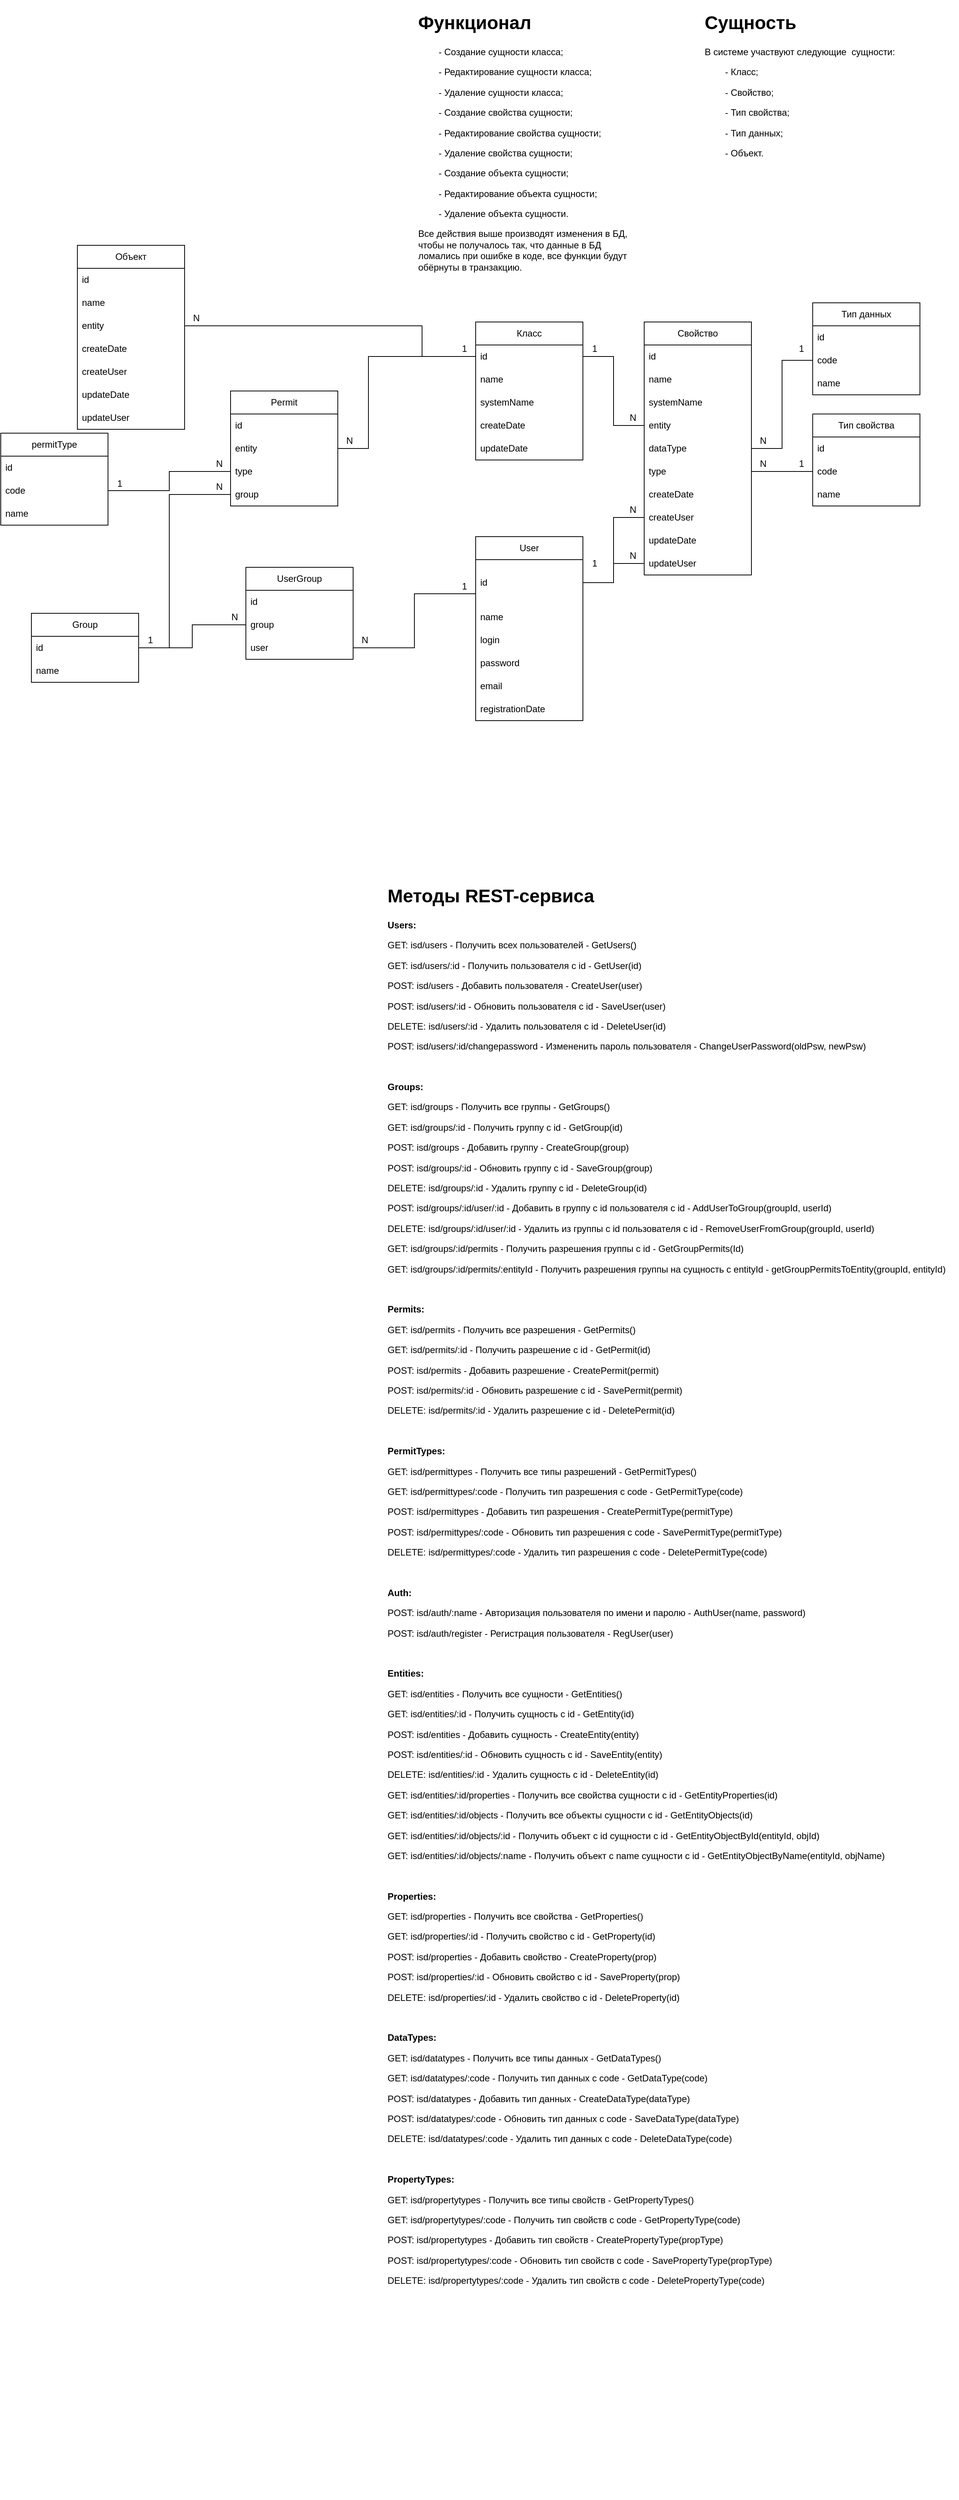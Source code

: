 <mxfile version="21.0.6" type="device" pages="2"><diagram id="In5FubrBJbQRq8HsoJYp" name="Страница 1"><mxGraphModel dx="2261" dy="791" grid="1" gridSize="10" guides="1" tooltips="1" connect="1" arrows="1" fold="1" page="1" pageScale="1" pageWidth="827" pageHeight="1169" math="0" shadow="0"><root><mxCell id="0"/><mxCell id="1" parent="0"/><mxCell id="HSsIJxvUDI4vIB8Ynxxz-1" value="&lt;h1&gt;Функционал&lt;/h1&gt;&lt;p&gt;&lt;span style=&quot;white-space: pre;&quot;&gt;&#9;&lt;/span&gt;- Создание сущности класса;&lt;/p&gt;&lt;p&gt;&lt;span style=&quot;white-space: pre;&quot;&gt;&#9;&lt;/span&gt;- Редактирование сущности класса;&lt;/p&gt;&lt;p&gt;&lt;span style=&quot;white-space: pre;&quot;&gt;&#9;&lt;/span&gt;- Удаление сущности класса;&lt;/p&gt;&lt;p&gt;&lt;span style=&quot;white-space: pre;&quot;&gt;&#9;&lt;/span&gt;- Создание свойства сущности;&lt;/p&gt;&lt;p&gt;&lt;span style=&quot;white-space: pre;&quot;&gt;&#9;&lt;/span&gt;- Редактирование свойства сущности;&lt;/p&gt;&lt;p&gt;&lt;span style=&quot;white-space: pre;&quot;&gt;&#9;&lt;/span&gt;- Удаление свойства сущности;&lt;/p&gt;&lt;p&gt;&lt;span style=&quot;white-space: pre;&quot;&gt;&#9;&lt;/span&gt;- Создание объекта сущности;&lt;/p&gt;&lt;p&gt;&lt;span style=&quot;white-space: pre;&quot;&gt;&#9;&lt;/span&gt;- Редактирование объекта сущности;&lt;/p&gt;&lt;p&gt;&lt;span style=&quot;white-space: pre;&quot;&gt;&#9;&lt;/span&gt;- Удаление объекта сущности.&lt;/p&gt;&lt;p&gt;Все действия выше производят изменения в БД, чтобы не получалось так, что данные в БД ломались при ошибке в коде, все функции будут обёрнуты в транзакцию.&lt;/p&gt;&lt;p&gt;&lt;br&gt;&lt;/p&gt;" style="text;html=1;strokeColor=none;fillColor=none;spacing=5;spacingTop=-20;whiteSpace=wrap;overflow=hidden;rounded=0;" parent="1" vertex="1"><mxGeometry x="40" y="30" width="290" height="370" as="geometry"/></mxCell><mxCell id="HSsIJxvUDI4vIB8Ynxxz-2" value="Класс" style="swimlane;fontStyle=0;childLayout=stackLayout;horizontal=1;startSize=30;horizontalStack=0;resizeParent=1;resizeParentMax=0;resizeLast=0;collapsible=1;marginBottom=0;whiteSpace=wrap;html=1;" parent="1" vertex="1"><mxGeometry x="120" y="440" width="140" height="180" as="geometry"/></mxCell><mxCell id="HSsIJxvUDI4vIB8Ynxxz-3" value="id" style="text;strokeColor=none;fillColor=none;align=left;verticalAlign=middle;spacingLeft=4;spacingRight=4;overflow=hidden;points=[[0,0.5],[1,0.5]];portConstraint=eastwest;rotatable=0;whiteSpace=wrap;html=1;" parent="HSsIJxvUDI4vIB8Ynxxz-2" vertex="1"><mxGeometry y="30" width="140" height="30" as="geometry"/></mxCell><mxCell id="HSsIJxvUDI4vIB8Ynxxz-6" value="name" style="text;strokeColor=none;fillColor=none;align=left;verticalAlign=middle;spacingLeft=4;spacingRight=4;overflow=hidden;points=[[0,0.5],[1,0.5]];portConstraint=eastwest;rotatable=0;whiteSpace=wrap;html=1;" parent="HSsIJxvUDI4vIB8Ynxxz-2" vertex="1"><mxGeometry y="60" width="140" height="30" as="geometry"/></mxCell><mxCell id="HSsIJxvUDI4vIB8Ynxxz-4" value="systemName" style="text;strokeColor=none;fillColor=none;align=left;verticalAlign=middle;spacingLeft=4;spacingRight=4;overflow=hidden;points=[[0,0.5],[1,0.5]];portConstraint=eastwest;rotatable=0;whiteSpace=wrap;html=1;" parent="HSsIJxvUDI4vIB8Ynxxz-2" vertex="1"><mxGeometry y="90" width="140" height="30" as="geometry"/></mxCell><mxCell id="BS8J0tVjNr0Ogrmt8Sj9-10" value="createDate" style="text;strokeColor=none;fillColor=none;align=left;verticalAlign=middle;spacingLeft=4;spacingRight=4;overflow=hidden;points=[[0,0.5],[1,0.5]];portConstraint=eastwest;rotatable=0;whiteSpace=wrap;html=1;" parent="HSsIJxvUDI4vIB8Ynxxz-2" vertex="1"><mxGeometry y="120" width="140" height="30" as="geometry"/></mxCell><mxCell id="BS8J0tVjNr0Ogrmt8Sj9-18" value="updateDate" style="text;strokeColor=none;fillColor=none;align=left;verticalAlign=middle;spacingLeft=4;spacingRight=4;overflow=hidden;points=[[0,0.5],[1,0.5]];portConstraint=eastwest;rotatable=0;whiteSpace=wrap;html=1;" parent="HSsIJxvUDI4vIB8Ynxxz-2" vertex="1"><mxGeometry y="150" width="140" height="30" as="geometry"/></mxCell><mxCell id="HSsIJxvUDI4vIB8Ynxxz-7" value="Свойство" style="swimlane;fontStyle=0;childLayout=stackLayout;horizontal=1;startSize=30;horizontalStack=0;resizeParent=1;resizeParentMax=0;resizeLast=0;collapsible=1;marginBottom=0;whiteSpace=wrap;html=1;" parent="1" vertex="1"><mxGeometry x="340" y="440" width="140" height="330" as="geometry"/></mxCell><mxCell id="HSsIJxvUDI4vIB8Ynxxz-8" value="id" style="text;strokeColor=none;fillColor=none;align=left;verticalAlign=middle;spacingLeft=4;spacingRight=4;overflow=hidden;points=[[0,0.5],[1,0.5]];portConstraint=eastwest;rotatable=0;whiteSpace=wrap;html=1;" parent="HSsIJxvUDI4vIB8Ynxxz-7" vertex="1"><mxGeometry y="30" width="140" height="30" as="geometry"/></mxCell><mxCell id="HSsIJxvUDI4vIB8Ynxxz-9" value="name" style="text;strokeColor=none;fillColor=none;align=left;verticalAlign=middle;spacingLeft=4;spacingRight=4;overflow=hidden;points=[[0,0.5],[1,0.5]];portConstraint=eastwest;rotatable=0;whiteSpace=wrap;html=1;" parent="HSsIJxvUDI4vIB8Ynxxz-7" vertex="1"><mxGeometry y="60" width="140" height="30" as="geometry"/></mxCell><mxCell id="HSsIJxvUDI4vIB8Ynxxz-10" value="systemName" style="text;strokeColor=none;fillColor=none;align=left;verticalAlign=middle;spacingLeft=4;spacingRight=4;overflow=hidden;points=[[0,0.5],[1,0.5]];portConstraint=eastwest;rotatable=0;whiteSpace=wrap;html=1;" parent="HSsIJxvUDI4vIB8Ynxxz-7" vertex="1"><mxGeometry y="90" width="140" height="30" as="geometry"/></mxCell><mxCell id="HSsIJxvUDI4vIB8Ynxxz-12" value="entity" style="text;strokeColor=none;fillColor=none;align=left;verticalAlign=middle;spacingLeft=4;spacingRight=4;overflow=hidden;points=[[0,0.5],[1,0.5]];portConstraint=eastwest;rotatable=0;whiteSpace=wrap;html=1;" parent="HSsIJxvUDI4vIB8Ynxxz-7" vertex="1"><mxGeometry y="120" width="140" height="30" as="geometry"/></mxCell><mxCell id="HSsIJxvUDI4vIB8Ynxxz-25" value="dataType" style="text;strokeColor=none;fillColor=none;align=left;verticalAlign=middle;spacingLeft=4;spacingRight=4;overflow=hidden;points=[[0,0.5],[1,0.5]];portConstraint=eastwest;rotatable=0;whiteSpace=wrap;html=1;" parent="HSsIJxvUDI4vIB8Ynxxz-7" vertex="1"><mxGeometry y="150" width="140" height="30" as="geometry"/></mxCell><mxCell id="HSsIJxvUDI4vIB8Ynxxz-26" value="type" style="text;strokeColor=none;fillColor=none;align=left;verticalAlign=middle;spacingLeft=4;spacingRight=4;overflow=hidden;points=[[0,0.5],[1,0.5]];portConstraint=eastwest;rotatable=0;whiteSpace=wrap;html=1;" parent="HSsIJxvUDI4vIB8Ynxxz-7" vertex="1"><mxGeometry y="180" width="140" height="30" as="geometry"/></mxCell><mxCell id="BS8J0tVjNr0Ogrmt8Sj9-23" value="createDate" style="text;strokeColor=none;fillColor=none;align=left;verticalAlign=middle;spacingLeft=4;spacingRight=4;overflow=hidden;points=[[0,0.5],[1,0.5]];portConstraint=eastwest;rotatable=0;whiteSpace=wrap;html=1;" parent="HSsIJxvUDI4vIB8Ynxxz-7" vertex="1"><mxGeometry y="210" width="140" height="30" as="geometry"/></mxCell><mxCell id="BS8J0tVjNr0Ogrmt8Sj9-24" value="createUser" style="text;strokeColor=none;fillColor=none;align=left;verticalAlign=middle;spacingLeft=4;spacingRight=4;overflow=hidden;points=[[0,0.5],[1,0.5]];portConstraint=eastwest;rotatable=0;whiteSpace=wrap;html=1;" parent="HSsIJxvUDI4vIB8Ynxxz-7" vertex="1"><mxGeometry y="240" width="140" height="30" as="geometry"/></mxCell><mxCell id="BS8J0tVjNr0Ogrmt8Sj9-12" value="updateDate" style="text;strokeColor=none;fillColor=none;align=left;verticalAlign=middle;spacingLeft=4;spacingRight=4;overflow=hidden;points=[[0,0.5],[1,0.5]];portConstraint=eastwest;rotatable=0;whiteSpace=wrap;html=1;" parent="HSsIJxvUDI4vIB8Ynxxz-7" vertex="1"><mxGeometry y="270" width="140" height="30" as="geometry"/></mxCell><mxCell id="BS8J0tVjNr0Ogrmt8Sj9-13" value="updateUser" style="text;strokeColor=none;fillColor=none;align=left;verticalAlign=middle;spacingLeft=4;spacingRight=4;overflow=hidden;points=[[0,0.5],[1,0.5]];portConstraint=eastwest;rotatable=0;whiteSpace=wrap;html=1;" parent="HSsIJxvUDI4vIB8Ynxxz-7" vertex="1"><mxGeometry y="300" width="140" height="30" as="geometry"/></mxCell><mxCell id="HSsIJxvUDI4vIB8Ynxxz-13" value="" style="endArrow=none;html=1;rounded=0;exitX=0;exitY=0.5;exitDx=0;exitDy=0;entryX=1;entryY=0.5;entryDx=0;entryDy=0;edgeStyle=orthogonalEdgeStyle;" parent="1" source="HSsIJxvUDI4vIB8Ynxxz-12" target="HSsIJxvUDI4vIB8Ynxxz-3" edge="1"><mxGeometry width="50" height="50" relative="1" as="geometry"><mxPoint x="430" y="430" as="sourcePoint"/><mxPoint x="480" y="380" as="targetPoint"/><Array as="points"><mxPoint x="300" y="575"/><mxPoint x="300" y="485"/></Array></mxGeometry></mxCell><mxCell id="HSsIJxvUDI4vIB8Ynxxz-14" value="1" style="text;html=1;align=center;verticalAlign=middle;resizable=0;points=[];autosize=1;strokeColor=none;fillColor=none;" parent="1" vertex="1"><mxGeometry x="260" y="460" width="30" height="30" as="geometry"/></mxCell><mxCell id="HSsIJxvUDI4vIB8Ynxxz-15" value="N" style="text;html=1;align=center;verticalAlign=middle;resizable=0;points=[];autosize=1;strokeColor=none;fillColor=none;" parent="1" vertex="1"><mxGeometry x="310" y="550" width="30" height="30" as="geometry"/></mxCell><mxCell id="HSsIJxvUDI4vIB8Ynxxz-16" value="Объект" style="swimlane;fontStyle=0;childLayout=stackLayout;horizontal=1;startSize=30;horizontalStack=0;resizeParent=1;resizeParentMax=0;resizeLast=0;collapsible=1;marginBottom=0;whiteSpace=wrap;html=1;" parent="1" vertex="1"><mxGeometry x="-400" y="340" width="140" height="240" as="geometry"/></mxCell><mxCell id="HSsIJxvUDI4vIB8Ynxxz-17" value="id" style="text;strokeColor=none;fillColor=none;align=left;verticalAlign=middle;spacingLeft=4;spacingRight=4;overflow=hidden;points=[[0,0.5],[1,0.5]];portConstraint=eastwest;rotatable=0;whiteSpace=wrap;html=1;" parent="HSsIJxvUDI4vIB8Ynxxz-16" vertex="1"><mxGeometry y="30" width="140" height="30" as="geometry"/></mxCell><mxCell id="HSsIJxvUDI4vIB8Ynxxz-18" value="name" style="text;strokeColor=none;fillColor=none;align=left;verticalAlign=middle;spacingLeft=4;spacingRight=4;overflow=hidden;points=[[0,0.5],[1,0.5]];portConstraint=eastwest;rotatable=0;whiteSpace=wrap;html=1;" parent="HSsIJxvUDI4vIB8Ynxxz-16" vertex="1"><mxGeometry y="60" width="140" height="30" as="geometry"/></mxCell><mxCell id="HSsIJxvUDI4vIB8Ynxxz-20" value="entity" style="text;strokeColor=none;fillColor=none;align=left;verticalAlign=middle;spacingLeft=4;spacingRight=4;overflow=hidden;points=[[0,0.5],[1,0.5]];portConstraint=eastwest;rotatable=0;whiteSpace=wrap;html=1;" parent="HSsIJxvUDI4vIB8Ynxxz-16" vertex="1"><mxGeometry y="90" width="140" height="30" as="geometry"/></mxCell><mxCell id="BS8J0tVjNr0Ogrmt8Sj9-9" value="createDate" style="text;strokeColor=none;fillColor=none;align=left;verticalAlign=middle;spacingLeft=4;spacingRight=4;overflow=hidden;points=[[0,0.5],[1,0.5]];portConstraint=eastwest;rotatable=0;whiteSpace=wrap;html=1;" parent="HSsIJxvUDI4vIB8Ynxxz-16" vertex="1"><mxGeometry y="120" width="140" height="30" as="geometry"/></mxCell><mxCell id="BS8J0tVjNr0Ogrmt8Sj9-8" value="createUser" style="text;strokeColor=none;fillColor=none;align=left;verticalAlign=middle;spacingLeft=4;spacingRight=4;overflow=hidden;points=[[0,0.5],[1,0.5]];portConstraint=eastwest;rotatable=0;whiteSpace=wrap;html=1;" parent="HSsIJxvUDI4vIB8Ynxxz-16" vertex="1"><mxGeometry y="150" width="140" height="30" as="geometry"/></mxCell><mxCell id="4dW9ARcghboTSOQ_ZuFz-1" value="updateDate" style="text;strokeColor=none;fillColor=none;align=left;verticalAlign=middle;spacingLeft=4;spacingRight=4;overflow=hidden;points=[[0,0.5],[1,0.5]];portConstraint=eastwest;rotatable=0;whiteSpace=wrap;html=1;" parent="HSsIJxvUDI4vIB8Ynxxz-16" vertex="1"><mxGeometry y="180" width="140" height="30" as="geometry"/></mxCell><mxCell id="4dW9ARcghboTSOQ_ZuFz-2" value="updateUser" style="text;strokeColor=none;fillColor=none;align=left;verticalAlign=middle;spacingLeft=4;spacingRight=4;overflow=hidden;points=[[0,0.5],[1,0.5]];portConstraint=eastwest;rotatable=0;whiteSpace=wrap;html=1;" parent="HSsIJxvUDI4vIB8Ynxxz-16" vertex="1"><mxGeometry y="210" width="140" height="30" as="geometry"/></mxCell><mxCell id="HSsIJxvUDI4vIB8Ynxxz-21" style="edgeStyle=orthogonalEdgeStyle;rounded=0;orthogonalLoop=1;jettySize=auto;html=1;exitX=0;exitY=0.5;exitDx=0;exitDy=0;entryX=1;entryY=0.5;entryDx=0;entryDy=0;endArrow=none;endFill=0;" parent="1" source="HSsIJxvUDI4vIB8Ynxxz-3" target="HSsIJxvUDI4vIB8Ynxxz-20" edge="1"><mxGeometry relative="1" as="geometry"><Array as="points"><mxPoint x="50" y="485"/><mxPoint x="50" y="445"/></Array></mxGeometry></mxCell><mxCell id="HSsIJxvUDI4vIB8Ynxxz-22" value="1" style="text;html=1;align=center;verticalAlign=middle;resizable=0;points=[];autosize=1;strokeColor=none;fillColor=none;" parent="1" vertex="1"><mxGeometry x="90" y="460" width="30" height="30" as="geometry"/></mxCell><mxCell id="HSsIJxvUDI4vIB8Ynxxz-23" value="N" style="text;html=1;align=center;verticalAlign=middle;resizable=0;points=[];autosize=1;strokeColor=none;fillColor=none;" parent="1" vertex="1"><mxGeometry x="-260" y="420" width="30" height="30" as="geometry"/></mxCell><mxCell id="HSsIJxvUDI4vIB8Ynxxz-24" value="&lt;h1&gt;Сущность&lt;/h1&gt;&lt;p&gt;В системе участвуют следующие&amp;nbsp; сущности:&lt;/p&gt;&lt;p&gt;&lt;span style=&quot;white-space: pre;&quot;&gt;&#9;&lt;/span&gt;- Класс;&lt;br&gt;&lt;/p&gt;&lt;p&gt;&lt;span style=&quot;white-space: pre;&quot;&gt;&#9;&lt;/span&gt;- Свойство;&lt;br&gt;&lt;/p&gt;&lt;p&gt;&lt;span style=&quot;white-space: pre;&quot;&gt;&#9;&lt;/span&gt;- Тип свойства;&lt;br&gt;&lt;/p&gt;&lt;p&gt;&lt;span style=&quot;white-space: pre;&quot;&gt;&#9;&lt;/span&gt;- Тип данных;&lt;br&gt;&lt;/p&gt;&lt;p&gt;&lt;span style=&quot;white-space: pre;&quot;&gt;&#9;&lt;/span&gt;- Объект.&lt;br&gt;&lt;/p&gt;" style="text;html=1;strokeColor=none;fillColor=none;spacing=5;spacingTop=-20;whiteSpace=wrap;overflow=hidden;rounded=0;" parent="1" vertex="1"><mxGeometry x="414" y="30" width="266" height="210" as="geometry"/></mxCell><mxCell id="omW4WhJI_fW7-kwd-jS1-1" value="Тип свойства" style="swimlane;fontStyle=0;childLayout=stackLayout;horizontal=1;startSize=30;horizontalStack=0;resizeParent=1;resizeParentMax=0;resizeLast=0;collapsible=1;marginBottom=0;whiteSpace=wrap;html=1;" parent="1" vertex="1"><mxGeometry x="560" y="560" width="140" height="120" as="geometry"/></mxCell><mxCell id="4dW9ARcghboTSOQ_ZuFz-4" value="id" style="text;strokeColor=none;fillColor=none;align=left;verticalAlign=middle;spacingLeft=4;spacingRight=4;overflow=hidden;points=[[0,0.5],[1,0.5]];portConstraint=eastwest;rotatable=0;whiteSpace=wrap;html=1;" parent="omW4WhJI_fW7-kwd-jS1-1" vertex="1"><mxGeometry y="30" width="140" height="30" as="geometry"/></mxCell><mxCell id="omW4WhJI_fW7-kwd-jS1-2" value="code" style="text;strokeColor=none;fillColor=none;align=left;verticalAlign=middle;spacingLeft=4;spacingRight=4;overflow=hidden;points=[[0,0.5],[1,0.5]];portConstraint=eastwest;rotatable=0;whiteSpace=wrap;html=1;" parent="omW4WhJI_fW7-kwd-jS1-1" vertex="1"><mxGeometry y="60" width="140" height="30" as="geometry"/></mxCell><mxCell id="omW4WhJI_fW7-kwd-jS1-4" value="name" style="text;strokeColor=none;fillColor=none;align=left;verticalAlign=middle;spacingLeft=4;spacingRight=4;overflow=hidden;points=[[0,0.5],[1,0.5]];portConstraint=eastwest;rotatable=0;whiteSpace=wrap;html=1;" parent="omW4WhJI_fW7-kwd-jS1-1" vertex="1"><mxGeometry y="90" width="140" height="30" as="geometry"/></mxCell><mxCell id="omW4WhJI_fW7-kwd-jS1-5" value="Тип данных" style="swimlane;fontStyle=0;childLayout=stackLayout;horizontal=1;startSize=30;horizontalStack=0;resizeParent=1;resizeParentMax=0;resizeLast=0;collapsible=1;marginBottom=0;whiteSpace=wrap;html=1;" parent="1" vertex="1"><mxGeometry x="560" y="415" width="140" height="120" as="geometry"/></mxCell><mxCell id="4dW9ARcghboTSOQ_ZuFz-3" value="id" style="text;strokeColor=none;fillColor=none;align=left;verticalAlign=middle;spacingLeft=4;spacingRight=4;overflow=hidden;points=[[0,0.5],[1,0.5]];portConstraint=eastwest;rotatable=0;whiteSpace=wrap;html=1;" parent="omW4WhJI_fW7-kwd-jS1-5" vertex="1"><mxGeometry y="30" width="140" height="30" as="geometry"/></mxCell><mxCell id="omW4WhJI_fW7-kwd-jS1-7" value="code" style="text;strokeColor=none;fillColor=none;align=left;verticalAlign=middle;spacingLeft=4;spacingRight=4;overflow=hidden;points=[[0,0.5],[1,0.5]];portConstraint=eastwest;rotatable=0;whiteSpace=wrap;html=1;" parent="omW4WhJI_fW7-kwd-jS1-5" vertex="1"><mxGeometry y="60" width="140" height="30" as="geometry"/></mxCell><mxCell id="omW4WhJI_fW7-kwd-jS1-8" value="name" style="text;strokeColor=none;fillColor=none;align=left;verticalAlign=middle;spacingLeft=4;spacingRight=4;overflow=hidden;points=[[0,0.5],[1,0.5]];portConstraint=eastwest;rotatable=0;whiteSpace=wrap;html=1;" parent="omW4WhJI_fW7-kwd-jS1-5" vertex="1"><mxGeometry y="90" width="140" height="30" as="geometry"/></mxCell><mxCell id="omW4WhJI_fW7-kwd-jS1-9" style="edgeStyle=orthogonalEdgeStyle;rounded=0;orthogonalLoop=1;jettySize=auto;html=1;exitX=0;exitY=0.5;exitDx=0;exitDy=0;entryX=1;entryY=0.5;entryDx=0;entryDy=0;endArrow=none;endFill=0;" parent="1" source="omW4WhJI_fW7-kwd-jS1-2" target="HSsIJxvUDI4vIB8Ynxxz-26" edge="1"><mxGeometry relative="1" as="geometry"/></mxCell><mxCell id="omW4WhJI_fW7-kwd-jS1-10" style="edgeStyle=orthogonalEdgeStyle;rounded=0;orthogonalLoop=1;jettySize=auto;html=1;entryX=1;entryY=0.5;entryDx=0;entryDy=0;endArrow=none;endFill=0;exitX=0;exitY=0.5;exitDx=0;exitDy=0;" parent="1" source="omW4WhJI_fW7-kwd-jS1-7" target="HSsIJxvUDI4vIB8Ynxxz-25" edge="1"><mxGeometry relative="1" as="geometry"><mxPoint x="520" y="530" as="sourcePoint"/></mxGeometry></mxCell><mxCell id="omW4WhJI_fW7-kwd-jS1-11" value="1" style="text;html=1;align=center;verticalAlign=middle;resizable=0;points=[];autosize=1;strokeColor=none;fillColor=none;" parent="1" vertex="1"><mxGeometry x="530" y="460" width="30" height="30" as="geometry"/></mxCell><mxCell id="omW4WhJI_fW7-kwd-jS1-12" value="N" style="text;html=1;align=center;verticalAlign=middle;resizable=0;points=[];autosize=1;strokeColor=none;fillColor=none;" parent="1" vertex="1"><mxGeometry x="480" y="580" width="30" height="30" as="geometry"/></mxCell><mxCell id="omW4WhJI_fW7-kwd-jS1-13" value="N" style="text;html=1;align=center;verticalAlign=middle;resizable=0;points=[];autosize=1;strokeColor=none;fillColor=none;" parent="1" vertex="1"><mxGeometry x="480" y="610" width="30" height="30" as="geometry"/></mxCell><mxCell id="omW4WhJI_fW7-kwd-jS1-14" value="1" style="text;html=1;align=center;verticalAlign=middle;resizable=0;points=[];autosize=1;strokeColor=none;fillColor=none;" parent="1" vertex="1"><mxGeometry x="530" y="610" width="30" height="30" as="geometry"/></mxCell><mxCell id="BS8J0tVjNr0Ogrmt8Sj9-1" value="User" style="swimlane;fontStyle=0;childLayout=stackLayout;horizontal=1;startSize=30;horizontalStack=0;resizeParent=1;resizeParentMax=0;resizeLast=0;collapsible=1;marginBottom=0;whiteSpace=wrap;html=1;" parent="1" vertex="1"><mxGeometry x="120" y="720" width="140" height="240" as="geometry"/></mxCell><mxCell id="BS8J0tVjNr0Ogrmt8Sj9-6" value="id" style="text;strokeColor=none;fillColor=none;align=left;verticalAlign=middle;spacingLeft=4;spacingRight=4;overflow=hidden;points=[[0,0.5],[1,0.5]];portConstraint=eastwest;rotatable=0;whiteSpace=wrap;html=1;" parent="BS8J0tVjNr0Ogrmt8Sj9-1" vertex="1"><mxGeometry y="30" width="140" height="60" as="geometry"/></mxCell><mxCell id="BS8J0tVjNr0Ogrmt8Sj9-2" value="name" style="text;strokeColor=none;fillColor=none;align=left;verticalAlign=middle;spacingLeft=4;spacingRight=4;overflow=hidden;points=[[0,0.5],[1,0.5]];portConstraint=eastwest;rotatable=0;whiteSpace=wrap;html=1;" parent="BS8J0tVjNr0Ogrmt8Sj9-1" vertex="1"><mxGeometry y="90" width="140" height="30" as="geometry"/></mxCell><mxCell id="BS8J0tVjNr0Ogrmt8Sj9-3" value="login" style="text;strokeColor=none;fillColor=none;align=left;verticalAlign=middle;spacingLeft=4;spacingRight=4;overflow=hidden;points=[[0,0.5],[1,0.5]];portConstraint=eastwest;rotatable=0;whiteSpace=wrap;html=1;" parent="BS8J0tVjNr0Ogrmt8Sj9-1" vertex="1"><mxGeometry y="120" width="140" height="30" as="geometry"/></mxCell><mxCell id="BS8J0tVjNr0Ogrmt8Sj9-4" value="password" style="text;strokeColor=none;fillColor=none;align=left;verticalAlign=middle;spacingLeft=4;spacingRight=4;overflow=hidden;points=[[0,0.5],[1,0.5]];portConstraint=eastwest;rotatable=0;whiteSpace=wrap;html=1;" parent="BS8J0tVjNr0Ogrmt8Sj9-1" vertex="1"><mxGeometry y="150" width="140" height="30" as="geometry"/></mxCell><mxCell id="BS8J0tVjNr0Ogrmt8Sj9-7" value="email" style="text;strokeColor=none;fillColor=none;align=left;verticalAlign=middle;spacingLeft=4;spacingRight=4;overflow=hidden;points=[[0,0.5],[1,0.5]];portConstraint=eastwest;rotatable=0;whiteSpace=wrap;html=1;" parent="BS8J0tVjNr0Ogrmt8Sj9-1" vertex="1"><mxGeometry y="180" width="140" height="30" as="geometry"/></mxCell><mxCell id="BS8J0tVjNr0Ogrmt8Sj9-5" value="registrationDate" style="text;strokeColor=none;fillColor=none;align=left;verticalAlign=middle;spacingLeft=4;spacingRight=4;overflow=hidden;points=[[0,0.5],[1,0.5]];portConstraint=eastwest;rotatable=0;whiteSpace=wrap;html=1;" parent="BS8J0tVjNr0Ogrmt8Sj9-1" vertex="1"><mxGeometry y="210" width="140" height="30" as="geometry"/></mxCell><mxCell id="BS8J0tVjNr0Ogrmt8Sj9-22" style="edgeStyle=orthogonalEdgeStyle;rounded=0;orthogonalLoop=1;jettySize=auto;html=1;exitX=1;exitY=0.5;exitDx=0;exitDy=0;entryX=0;entryY=0.5;entryDx=0;entryDy=0;endArrow=none;endFill=0;" parent="1" source="BS8J0tVjNr0Ogrmt8Sj9-6" target="BS8J0tVjNr0Ogrmt8Sj9-13" edge="1"><mxGeometry relative="1" as="geometry"/></mxCell><mxCell id="BS8J0tVjNr0Ogrmt8Sj9-25" style="edgeStyle=orthogonalEdgeStyle;rounded=0;orthogonalLoop=1;jettySize=auto;html=1;exitX=1;exitY=0.5;exitDx=0;exitDy=0;entryX=0;entryY=0.5;entryDx=0;entryDy=0;endArrow=none;endFill=0;" parent="1" source="BS8J0tVjNr0Ogrmt8Sj9-6" target="BS8J0tVjNr0Ogrmt8Sj9-24" edge="1"><mxGeometry relative="1" as="geometry"/></mxCell><mxCell id="BS8J0tVjNr0Ogrmt8Sj9-29" value="1" style="text;html=1;align=center;verticalAlign=middle;resizable=0;points=[];autosize=1;strokeColor=none;fillColor=none;" parent="1" vertex="1"><mxGeometry x="260" y="740" width="30" height="30" as="geometry"/></mxCell><mxCell id="BS8J0tVjNr0Ogrmt8Sj9-30" value="N" style="text;html=1;align=center;verticalAlign=middle;resizable=0;points=[];autosize=1;strokeColor=none;fillColor=none;" parent="1" vertex="1"><mxGeometry x="310" y="670" width="30" height="30" as="geometry"/></mxCell><mxCell id="BS8J0tVjNr0Ogrmt8Sj9-31" value="N" style="text;html=1;align=center;verticalAlign=middle;resizable=0;points=[];autosize=1;strokeColor=none;fillColor=none;" parent="1" vertex="1"><mxGeometry x="310" y="730" width="30" height="30" as="geometry"/></mxCell><mxCell id="3U8AtUoPKUdLWx6y4MlD-2" value="&lt;h1&gt;Методы REST-сервиса&lt;/h1&gt;&lt;p&gt;&lt;b&gt;Users:&lt;/b&gt;&lt;/p&gt;&lt;p&gt;GET: isd/users - Получить всех пользователей - GetUsers()&lt;/p&gt;&lt;p&gt;GET: isd/users/:id - Получить пользователя с id - GetUser(id)&lt;/p&gt;&lt;p&gt;POST: isd/users - Добавить пользователя - CreateUser(user)&lt;/p&gt;&lt;p&gt;POST: isd/users/:id - Обновить пользователя с id - SaveUser(user)&lt;/p&gt;&lt;p&gt;DELETE: isd/users/:id - Удалить пользователя с id - DeleteUser(id)&lt;/p&gt;&lt;p&gt;POST: isd/users/:id/changepassword - Измененить пароль пользователя - ChangeUserPassword(oldPsw, newPsw)&lt;br&gt;&lt;/p&gt;&lt;p&gt;&lt;br&gt;&lt;/p&gt;&lt;p style=&quot;border-color: var(--border-color);&quot;&gt;&lt;b style=&quot;border-color: var(--border-color);&quot;&gt;Groups:&lt;/b&gt;&lt;/p&gt;&lt;p style=&quot;border-color: var(--border-color);&quot;&gt;GET: isd/groups - Получить все группы - GetGroups()&lt;/p&gt;&lt;p style=&quot;border-color: var(--border-color);&quot;&gt;GET: isd/groups/:id - Получить группу с id - GetGroup(id)&lt;/p&gt;&lt;p style=&quot;border-color: var(--border-color);&quot;&gt;POST: isd/groups - Добавить группу - CreateGroup(group)&lt;/p&gt;&lt;p style=&quot;border-color: var(--border-color);&quot;&gt;POST: isd/groups/:id - Обновить группу с id - SaveGroup(group)&lt;/p&gt;&lt;p style=&quot;border-color: var(--border-color);&quot;&gt;DELETE: isd/groups/:id - Удалить группу с id - DeleteGroup(id)&lt;/p&gt;&lt;p style=&quot;border-color: var(--border-color);&quot;&gt;POST: isd/groups/:id/user/:id - Добавить в группу c id пользователя с id - AddUserToGroup(groupId, userId)&lt;/p&gt;&lt;p style=&quot;border-color: var(--border-color);&quot;&gt;DELETE: isd/groups/:id/user/:id - Удалить из группы с id пользователя с id - RemoveUserFromGroup(groupId, userId)&lt;/p&gt;&lt;p style=&quot;border-color: var(--border-color);&quot;&gt;GET: isd/groups/:id/permits - Получить разрешения группы с id - GetGroupPermits(Id)&lt;/p&gt;&lt;p style=&quot;border-color: var(--border-color);&quot;&gt;GET: isd/groups/:id/permits/:entityId - Получить разрешения группы на сущность с entityId - getGroupPermitsToEntity(groupId, entityId)&lt;/p&gt;&lt;p style=&quot;border-color: var(--border-color);&quot;&gt;&lt;br&gt;&lt;/p&gt;&lt;p style=&quot;border-color: var(--border-color);&quot;&gt;&lt;b&gt;Permits:&lt;/b&gt;&lt;/p&gt;&lt;p style=&quot;border-color: var(--border-color);&quot;&gt;GET: isd/permits - Получить все разрешения - GetPermits()&lt;/p&gt;&lt;p style=&quot;border-color: var(--border-color);&quot;&gt;GET: isd/permits/:id - Получить разрешение с id - GetPermit(id)&lt;/p&gt;&lt;p style=&quot;border-color: var(--border-color);&quot;&gt;POST: isd/permits - Добавить разрешение - CreatePermit(permit)&lt;/p&gt;&lt;p style=&quot;border-color: var(--border-color);&quot;&gt;POST: isd/permits/:id - Обновить разрешение с id - SavePermit(permit)&lt;/p&gt;&lt;p style=&quot;border-color: var(--border-color);&quot;&gt;DELETE: isd/permits/:id - Удалить разрешение с id - DeletePermit(id)&lt;/p&gt;&lt;p&gt;&lt;br&gt;&lt;/p&gt;&lt;p style=&quot;border-color: var(--border-color);&quot;&gt;&lt;b style=&quot;border-color: var(--border-color);&quot;&gt;PermitTypes:&lt;/b&gt;&lt;/p&gt;&lt;p style=&quot;border-color: var(--border-color);&quot;&gt;GET: isd/permittypes - Получить все типы разрешений - GetPermitTypes()&lt;/p&gt;&lt;p style=&quot;border-color: var(--border-color);&quot;&gt;GET: isd/permittypes/:code - Получить тип разрешения с code - GetPermitType(code)&lt;/p&gt;&lt;p style=&quot;border-color: var(--border-color);&quot;&gt;POST: isd/permittypes&amp;nbsp;- Добавить тип разрешения - CreatePermitType(permitType)&lt;/p&gt;&lt;p style=&quot;border-color: var(--border-color);&quot;&gt;POST: isd/permittypes/:code - Обновить тип разрешения с code - SavePermitType(permitType)&lt;/p&gt;&lt;p style=&quot;border-color: var(--border-color);&quot;&gt;DELETE: isd/permittypes/:code - Удалить тип разрешения с code - DeletePermitType(code)&lt;br&gt;&lt;/p&gt;&lt;p&gt;&lt;br&gt;&lt;/p&gt;&lt;p&gt;&lt;b&gt;Auth:&lt;/b&gt;&lt;/p&gt;&lt;p&gt;POST: isd/auth/:name - Авторизация пользователя по имени и паролю - AuthUser(name, password)&lt;/p&gt;&lt;p&gt;POST: isd/auth/register - Регистрация пользователя - RegUser(user)&lt;/p&gt;&lt;p&gt;&lt;br&gt;&lt;/p&gt;&lt;p&gt;&lt;b&gt;Entities:&lt;/b&gt;&lt;/p&gt;&lt;p&gt;GET: isd/entities - Получить все сущности - GetEntities()&lt;/p&gt;&lt;p&gt;GET: isd/entities/:id - Получить сущность с id - GetEntity(id)&lt;/p&gt;&lt;p&gt;POST: isd/entities&amp;nbsp;- Добавить сущность - CreateEntity(entity)&lt;/p&gt;&lt;p&gt;POST: isd/entities/:id - Обновить сущность с id - SaveEntity(entity)&lt;/p&gt;&lt;p&gt;DELETE: isd/entities/:id - Удалить сущность с id - DeleteEntity(id)&lt;/p&gt;&lt;p&gt;GET: isd/entities/:id/properties - Получить все свойства сущности с id - GetEntityProperties(id)&lt;/p&gt;&lt;p&gt;GET: isd/entities/:id/objects - Получить все объекты сущности с id - GetEntityObjects(id)&lt;/p&gt;&lt;p&gt;GET: isd/entities/:id/objects/:id - Получить объект с id сущности c id - GetEntityObjectById(entityId, objId)&lt;br&gt;&lt;/p&gt;&lt;p&gt;GET: isd/entities/:id/objects/:name - Получить объект с name сущности c id - GetEntityObjectByName(entityId, objName)&lt;/p&gt;&lt;p&gt;&lt;br&gt;&lt;/p&gt;&lt;p&gt;&lt;b&gt;Properties:&lt;/b&gt;&lt;/p&gt;&lt;p&gt;GET: isd/properties - Получить все свойства - GetProperties()&lt;/p&gt;&lt;p&gt;GET: isd/properties/:id - Получить свойство с id - GetProperty(id)&lt;/p&gt;&lt;p&gt;POST: isd/properties&amp;nbsp;- Добавить свойство - CreateProperty(prop)&lt;/p&gt;&lt;p&gt;POST: isd/properties/:id - Обновить свойство с id - SaveProperty(prop)&lt;/p&gt;&lt;p&gt;DELETE: isd/properties/:id - Удалить свойство с id - DeleteProperty(id)&lt;/p&gt;&lt;p&gt;&lt;br&gt;&lt;/p&gt;&lt;p&gt;&lt;b&gt;DataTypes:&lt;/b&gt;&lt;/p&gt;&lt;p style=&quot;border-color: var(--border-color);&quot;&gt;GET: isd/datatypes - Получить все типы данных - GetDataTypes()&lt;/p&gt;&lt;p style=&quot;border-color: var(--border-color);&quot;&gt;GET: isd/datatypes/:code - Получить тип данных с code - GetDataType(code)&lt;/p&gt;&lt;p style=&quot;border-color: var(--border-color);&quot;&gt;POST: isd/datatypes - Добавить тип данных - CreateDataType(dataType)&lt;/p&gt;&lt;p style=&quot;border-color: var(--border-color);&quot;&gt;POST: isd/datatypes/:code - Обновить тип данных с code - SaveDataType(dataType)&lt;/p&gt;&lt;p style=&quot;border-color: var(--border-color);&quot;&gt;DELETE: isd/datatypes/:code - Удалить тип данных с code - DeleteDataType(code)&lt;/p&gt;&lt;p style=&quot;border-color: var(--border-color);&quot;&gt;&lt;br&gt;&lt;/p&gt;&lt;p style=&quot;border-color: var(--border-color);&quot;&gt;&lt;b style=&quot;border-color: var(--border-color);&quot;&gt;PropertyTypes:&lt;/b&gt;&lt;/p&gt;&lt;p style=&quot;border-color: var(--border-color);&quot;&gt;GET: isd/propertytypes - Получить все типы свойств - GetPropertyTypes()&lt;/p&gt;&lt;p style=&quot;border-color: var(--border-color);&quot;&gt;GET: isd/propertytypes/:code - Получить тип свойств с code - GetPropertyType(code)&lt;/p&gt;&lt;p style=&quot;border-color: var(--border-color);&quot;&gt;POST: isd/propertytypes&amp;nbsp;- Добавить тип свойств - CreatePropertyType(propType)&lt;/p&gt;&lt;p style=&quot;border-color: var(--border-color);&quot;&gt;POST: isd/propertytypes/:code - Обновить тип свойств с code - SavePropertyType(propType)&lt;/p&gt;&lt;p style=&quot;border-color: var(--border-color);&quot;&gt;DELETE: isd/propertytypes/:code - Удалить тип свойств с code - DeletePropertyType(code)&lt;/p&gt;" style="text;html=1;strokeColor=none;fillColor=none;spacing=5;spacingTop=-20;whiteSpace=wrap;overflow=hidden;rounded=0;" parent="1" vertex="1"><mxGeometry y="1169" width="750" height="2111" as="geometry"/></mxCell><mxCell id="NFhPpCmVf05gRNsMo105-1" value="Group" style="swimlane;fontStyle=0;childLayout=stackLayout;horizontal=1;startSize=30;horizontalStack=0;resizeParent=1;resizeParentMax=0;resizeLast=0;collapsible=1;marginBottom=0;whiteSpace=wrap;html=1;" parent="1" vertex="1"><mxGeometry x="-460" y="820" width="140" height="90" as="geometry"/></mxCell><mxCell id="NFhPpCmVf05gRNsMo105-2" value="id" style="text;strokeColor=none;fillColor=none;align=left;verticalAlign=middle;spacingLeft=4;spacingRight=4;overflow=hidden;points=[[0,0.5],[1,0.5]];portConstraint=eastwest;rotatable=0;whiteSpace=wrap;html=1;" parent="NFhPpCmVf05gRNsMo105-1" vertex="1"><mxGeometry y="30" width="140" height="30" as="geometry"/></mxCell><mxCell id="NFhPpCmVf05gRNsMo105-3" value="name" style="text;strokeColor=none;fillColor=none;align=left;verticalAlign=middle;spacingLeft=4;spacingRight=4;overflow=hidden;points=[[0,0.5],[1,0.5]];portConstraint=eastwest;rotatable=0;whiteSpace=wrap;html=1;" parent="NFhPpCmVf05gRNsMo105-1" vertex="1"><mxGeometry y="60" width="140" height="30" as="geometry"/></mxCell><mxCell id="NFhPpCmVf05gRNsMo105-5" value="UserGroup" style="swimlane;fontStyle=0;childLayout=stackLayout;horizontal=1;startSize=30;horizontalStack=0;resizeParent=1;resizeParentMax=0;resizeLast=0;collapsible=1;marginBottom=0;whiteSpace=wrap;html=1;" parent="1" vertex="1"><mxGeometry x="-180" y="760" width="140" height="120" as="geometry"/></mxCell><mxCell id="NFhPpCmVf05gRNsMo105-6" value="id" style="text;strokeColor=none;fillColor=none;align=left;verticalAlign=middle;spacingLeft=4;spacingRight=4;overflow=hidden;points=[[0,0.5],[1,0.5]];portConstraint=eastwest;rotatable=0;whiteSpace=wrap;html=1;" parent="NFhPpCmVf05gRNsMo105-5" vertex="1"><mxGeometry y="30" width="140" height="30" as="geometry"/></mxCell><mxCell id="NFhPpCmVf05gRNsMo105-8" value="group" style="text;strokeColor=none;fillColor=none;align=left;verticalAlign=middle;spacingLeft=4;spacingRight=4;overflow=hidden;points=[[0,0.5],[1,0.5]];portConstraint=eastwest;rotatable=0;whiteSpace=wrap;html=1;" parent="NFhPpCmVf05gRNsMo105-5" vertex="1"><mxGeometry y="60" width="140" height="30" as="geometry"/></mxCell><mxCell id="NFhPpCmVf05gRNsMo105-9" value="user" style="text;strokeColor=none;fillColor=none;align=left;verticalAlign=middle;spacingLeft=4;spacingRight=4;overflow=hidden;points=[[0,0.5],[1,0.5]];portConstraint=eastwest;rotatable=0;whiteSpace=wrap;html=1;" parent="NFhPpCmVf05gRNsMo105-5" vertex="1"><mxGeometry y="90" width="140" height="30" as="geometry"/></mxCell><mxCell id="NFhPpCmVf05gRNsMo105-10" style="edgeStyle=orthogonalEdgeStyle;rounded=0;orthogonalLoop=1;jettySize=auto;html=1;exitX=1;exitY=0.5;exitDx=0;exitDy=0;entryX=0;entryY=0.741;entryDx=0;entryDy=0;entryPerimeter=0;endArrow=none;endFill=0;" parent="1" source="NFhPpCmVf05gRNsMo105-9" target="BS8J0tVjNr0Ogrmt8Sj9-6" edge="1"><mxGeometry relative="1" as="geometry"/></mxCell><mxCell id="NFhPpCmVf05gRNsMo105-11" style="edgeStyle=orthogonalEdgeStyle;rounded=0;orthogonalLoop=1;jettySize=auto;html=1;exitX=0;exitY=0.5;exitDx=0;exitDy=0;entryX=1;entryY=0.5;entryDx=0;entryDy=0;endArrow=none;endFill=0;" parent="1" source="NFhPpCmVf05gRNsMo105-8" target="NFhPpCmVf05gRNsMo105-2" edge="1"><mxGeometry relative="1" as="geometry"/></mxCell><mxCell id="NFhPpCmVf05gRNsMo105-12" value="1" style="text;html=1;align=center;verticalAlign=middle;resizable=0;points=[];autosize=1;strokeColor=none;fillColor=none;" parent="1" vertex="1"><mxGeometry x="-320" y="840" width="30" height="30" as="geometry"/></mxCell><mxCell id="NFhPpCmVf05gRNsMo105-13" value="N" style="text;html=1;align=center;verticalAlign=middle;resizable=0;points=[];autosize=1;strokeColor=none;fillColor=none;" parent="1" vertex="1"><mxGeometry x="-210" y="810" width="30" height="30" as="geometry"/></mxCell><mxCell id="NFhPpCmVf05gRNsMo105-14" value="1" style="text;html=1;align=center;verticalAlign=middle;resizable=0;points=[];autosize=1;strokeColor=none;fillColor=none;" parent="1" vertex="1"><mxGeometry x="90" y="770" width="30" height="30" as="geometry"/></mxCell><mxCell id="NFhPpCmVf05gRNsMo105-15" value="N" style="text;html=1;align=center;verticalAlign=middle;resizable=0;points=[];autosize=1;strokeColor=none;fillColor=none;" parent="1" vertex="1"><mxGeometry x="-40" y="840" width="30" height="30" as="geometry"/></mxCell><mxCell id="NFhPpCmVf05gRNsMo105-16" value="Permit" style="swimlane;fontStyle=0;childLayout=stackLayout;horizontal=1;startSize=30;horizontalStack=0;resizeParent=1;resizeParentMax=0;resizeLast=0;collapsible=1;marginBottom=0;whiteSpace=wrap;html=1;" parent="1" vertex="1"><mxGeometry x="-200" y="530" width="140" height="150" as="geometry"/></mxCell><mxCell id="NFhPpCmVf05gRNsMo105-17" value="id" style="text;strokeColor=none;fillColor=none;align=left;verticalAlign=middle;spacingLeft=4;spacingRight=4;overflow=hidden;points=[[0,0.5],[1,0.5]];portConstraint=eastwest;rotatable=0;whiteSpace=wrap;html=1;" parent="NFhPpCmVf05gRNsMo105-16" vertex="1"><mxGeometry y="30" width="140" height="30" as="geometry"/></mxCell><mxCell id="NFhPpCmVf05gRNsMo105-22" value="entity" style="text;strokeColor=none;fillColor=none;align=left;verticalAlign=middle;spacingLeft=4;spacingRight=4;overflow=hidden;points=[[0,0.5],[1,0.5]];portConstraint=eastwest;rotatable=0;whiteSpace=wrap;html=1;" parent="NFhPpCmVf05gRNsMo105-16" vertex="1"><mxGeometry y="60" width="140" height="30" as="geometry"/></mxCell><mxCell id="NFhPpCmVf05gRNsMo105-19" value="type" style="text;strokeColor=none;fillColor=none;align=left;verticalAlign=middle;spacingLeft=4;spacingRight=4;overflow=hidden;points=[[0,0.5],[1,0.5]];portConstraint=eastwest;rotatable=0;whiteSpace=wrap;html=1;" parent="NFhPpCmVf05gRNsMo105-16" vertex="1"><mxGeometry y="90" width="140" height="30" as="geometry"/></mxCell><mxCell id="NFhPpCmVf05gRNsMo105-18" value="group" style="text;strokeColor=none;fillColor=none;align=left;verticalAlign=middle;spacingLeft=4;spacingRight=4;overflow=hidden;points=[[0,0.5],[1,0.5]];portConstraint=eastwest;rotatable=0;whiteSpace=wrap;html=1;" parent="NFhPpCmVf05gRNsMo105-16" vertex="1"><mxGeometry y="120" width="140" height="30" as="geometry"/></mxCell><mxCell id="NFhPpCmVf05gRNsMo105-20" style="edgeStyle=orthogonalEdgeStyle;rounded=0;orthogonalLoop=1;jettySize=auto;html=1;exitX=0;exitY=0.5;exitDx=0;exitDy=0;endArrow=none;endFill=0;entryX=1;entryY=0.5;entryDx=0;entryDy=0;" parent="1" source="NFhPpCmVf05gRNsMo105-18" target="NFhPpCmVf05gRNsMo105-2" edge="1"><mxGeometry relative="1" as="geometry"><mxPoint x="-320" y="700" as="targetPoint"/><Array as="points"><mxPoint x="-280" y="665"/><mxPoint x="-280" y="865"/></Array></mxGeometry></mxCell><mxCell id="NFhPpCmVf05gRNsMo105-21" value="N" style="text;html=1;align=center;verticalAlign=middle;resizable=0;points=[];autosize=1;strokeColor=none;fillColor=none;" parent="1" vertex="1"><mxGeometry x="-230" y="640" width="30" height="30" as="geometry"/></mxCell><mxCell id="NFhPpCmVf05gRNsMo105-23" style="edgeStyle=orthogonalEdgeStyle;rounded=0;orthogonalLoop=1;jettySize=auto;html=1;exitX=1;exitY=0.5;exitDx=0;exitDy=0;entryX=0;entryY=0.5;entryDx=0;entryDy=0;endArrow=none;endFill=0;" parent="1" source="NFhPpCmVf05gRNsMo105-22" target="HSsIJxvUDI4vIB8Ynxxz-3" edge="1"><mxGeometry relative="1" as="geometry"><Array as="points"><mxPoint x="-20" y="605"/><mxPoint x="-20" y="485"/></Array></mxGeometry></mxCell><mxCell id="NFhPpCmVf05gRNsMo105-24" value="permitType" style="swimlane;fontStyle=0;childLayout=stackLayout;horizontal=1;startSize=30;horizontalStack=0;resizeParent=1;resizeParentMax=0;resizeLast=0;collapsible=1;marginBottom=0;whiteSpace=wrap;html=1;" parent="1" vertex="1"><mxGeometry x="-500" y="585" width="140" height="120" as="geometry"/></mxCell><mxCell id="4dW9ARcghboTSOQ_ZuFz-5" value="id" style="text;strokeColor=none;fillColor=none;align=left;verticalAlign=middle;spacingLeft=4;spacingRight=4;overflow=hidden;points=[[0,0.5],[1,0.5]];portConstraint=eastwest;rotatable=0;whiteSpace=wrap;html=1;" parent="NFhPpCmVf05gRNsMo105-24" vertex="1"><mxGeometry y="30" width="140" height="30" as="geometry"/></mxCell><mxCell id="NFhPpCmVf05gRNsMo105-25" value="code" style="text;strokeColor=none;fillColor=none;align=left;verticalAlign=middle;spacingLeft=4;spacingRight=4;overflow=hidden;points=[[0,0.5],[1,0.5]];portConstraint=eastwest;rotatable=0;whiteSpace=wrap;html=1;" parent="NFhPpCmVf05gRNsMo105-24" vertex="1"><mxGeometry y="60" width="140" height="30" as="geometry"/></mxCell><mxCell id="NFhPpCmVf05gRNsMo105-26" value="name" style="text;strokeColor=none;fillColor=none;align=left;verticalAlign=middle;spacingLeft=4;spacingRight=4;overflow=hidden;points=[[0,0.5],[1,0.5]];portConstraint=eastwest;rotatable=0;whiteSpace=wrap;html=1;" parent="NFhPpCmVf05gRNsMo105-24" vertex="1"><mxGeometry y="90" width="140" height="30" as="geometry"/></mxCell><mxCell id="NFhPpCmVf05gRNsMo105-27" style="edgeStyle=orthogonalEdgeStyle;rounded=0;orthogonalLoop=1;jettySize=auto;html=1;exitX=1;exitY=0.5;exitDx=0;exitDy=0;entryX=0;entryY=0.5;entryDx=0;entryDy=0;endArrow=none;endFill=0;" parent="1" source="NFhPpCmVf05gRNsMo105-25" target="NFhPpCmVf05gRNsMo105-19" edge="1"><mxGeometry relative="1" as="geometry"/></mxCell><mxCell id="NFhPpCmVf05gRNsMo105-29" value="1" style="text;html=1;align=center;verticalAlign=middle;resizable=0;points=[];autosize=1;strokeColor=none;fillColor=none;" parent="1" vertex="1"><mxGeometry x="-360" y="636" width="30" height="30" as="geometry"/></mxCell><mxCell id="NFhPpCmVf05gRNsMo105-30" value="N" style="text;html=1;align=center;verticalAlign=middle;resizable=0;points=[];autosize=1;strokeColor=none;fillColor=none;" parent="1" vertex="1"><mxGeometry x="-230" y="610" width="30" height="30" as="geometry"/></mxCell><mxCell id="4dW9ARcghboTSOQ_ZuFz-6" value="N" style="text;html=1;align=center;verticalAlign=middle;resizable=0;points=[];autosize=1;strokeColor=none;fillColor=none;" parent="1" vertex="1"><mxGeometry x="-60" y="580" width="30" height="30" as="geometry"/></mxCell></root></mxGraphModel></diagram><diagram id="4r9y3KKrVWx9a7A-zK7h" name="Страница 2"><mxGraphModel dx="1434" dy="791" grid="1" gridSize="10" guides="1" tooltips="1" connect="1" arrows="1" fold="1" page="1" pageScale="1" pageWidth="827" pageHeight="1169" math="0" shadow="0"><root><mxCell id="0"/><mxCell id="1" parent="0"/></root></mxGraphModel></diagram></mxfile>
